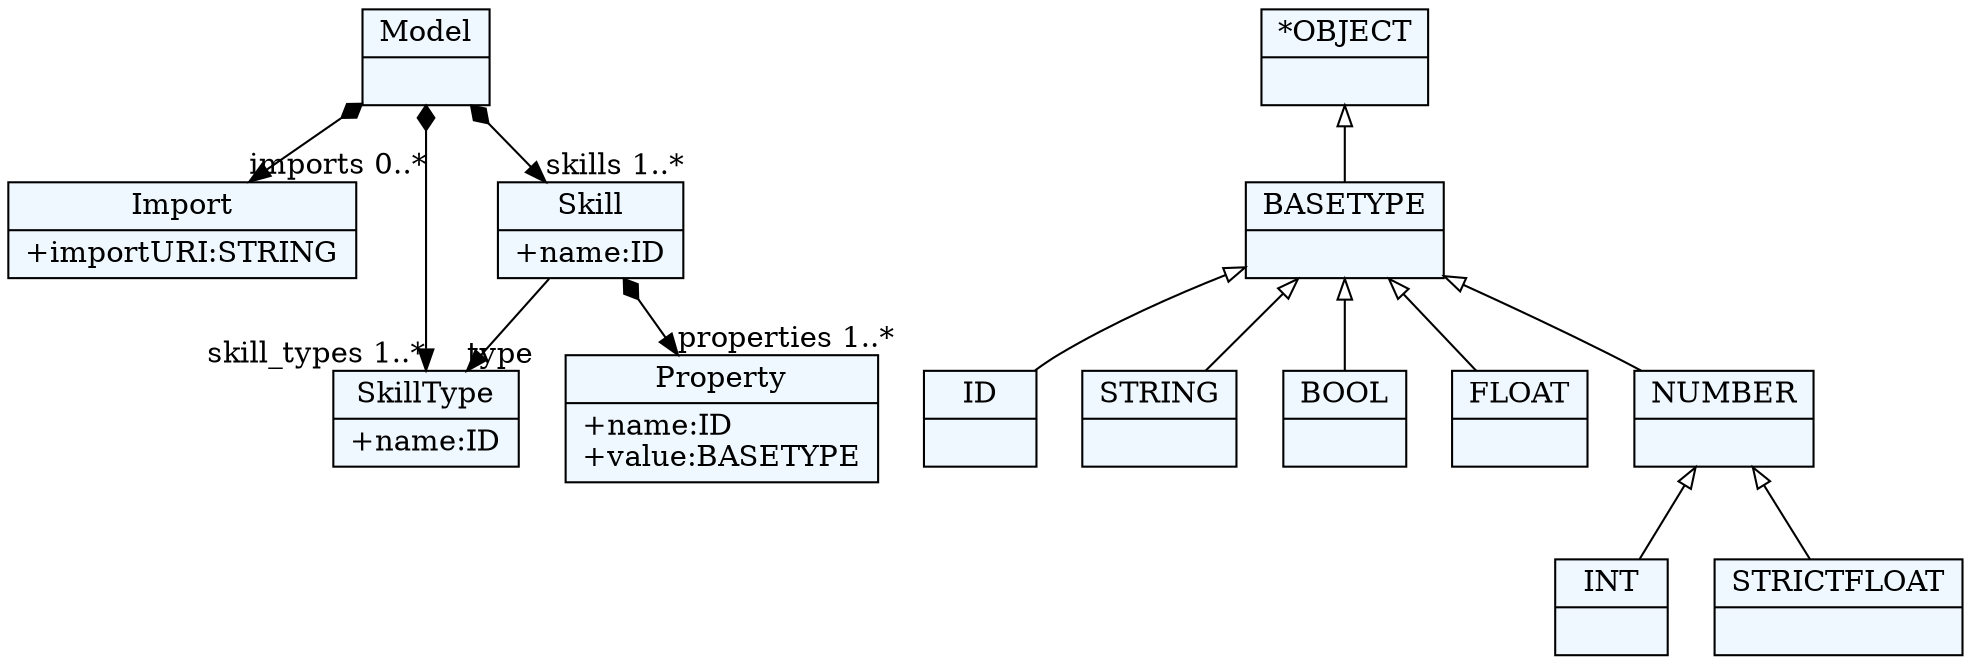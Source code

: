 
    digraph xtext {
    fontname = "Bitstream Vera Sans"
    fontsize = 8
    node[
        shape=record,
        style=filled,
        fillcolor=aliceblue
    ]
    nodesep = 0.3
    edge[dir=black,arrowtail=empty]


35267352 -> 35280728[arrowtail=diamond, dir=both, headlabel="imports 0..*"]
35267352 -> 35295512[arrowtail=diamond, dir=both, headlabel="skills 1..*"]
35267352 -> 35261816[arrowtail=diamond, dir=both, headlabel="skill_types 1..*"]
35267352[ label="{Model|}"]

35295512 -> 35261816[headlabel="type "]
35295512 -> 35250744[arrowtail=diamond, dir=both, headlabel="properties 1..*"]
35295512[ label="{Skill|+name:ID\l}"]

35261816[ label="{SkillType|+name:ID\l}"]

35250744[ label="{Property|+name:ID\l+value:BASETYPE\l}"]

35280728[ label="{Import|+importURI:STRING\l}"]

35287624[ label="{ID|}"]

35292568[ label="{STRING|}"]

35297512[ label="{BOOL|}"]

35303048[ label="{INT|}"]

35308584[ label="{FLOAT|}"]

35202584[ label="{STRICTFLOAT|}"]

35144024[ label="{NUMBER|}"]
35144024 -> 35202584 [dir=back]
35144024 -> 35303048 [dir=back]

35219192[ label="{BASETYPE|}"]
35219192 -> 35144024 [dir=back]
35219192 -> 35308584 [dir=back]
35219192 -> 35297512 [dir=back]
35219192 -> 35287624 [dir=back]
35219192 -> 35292568 [dir=back]

35233672[ label="{*OBJECT|}"]
35233672 -> 35219192 [dir=back]


}
